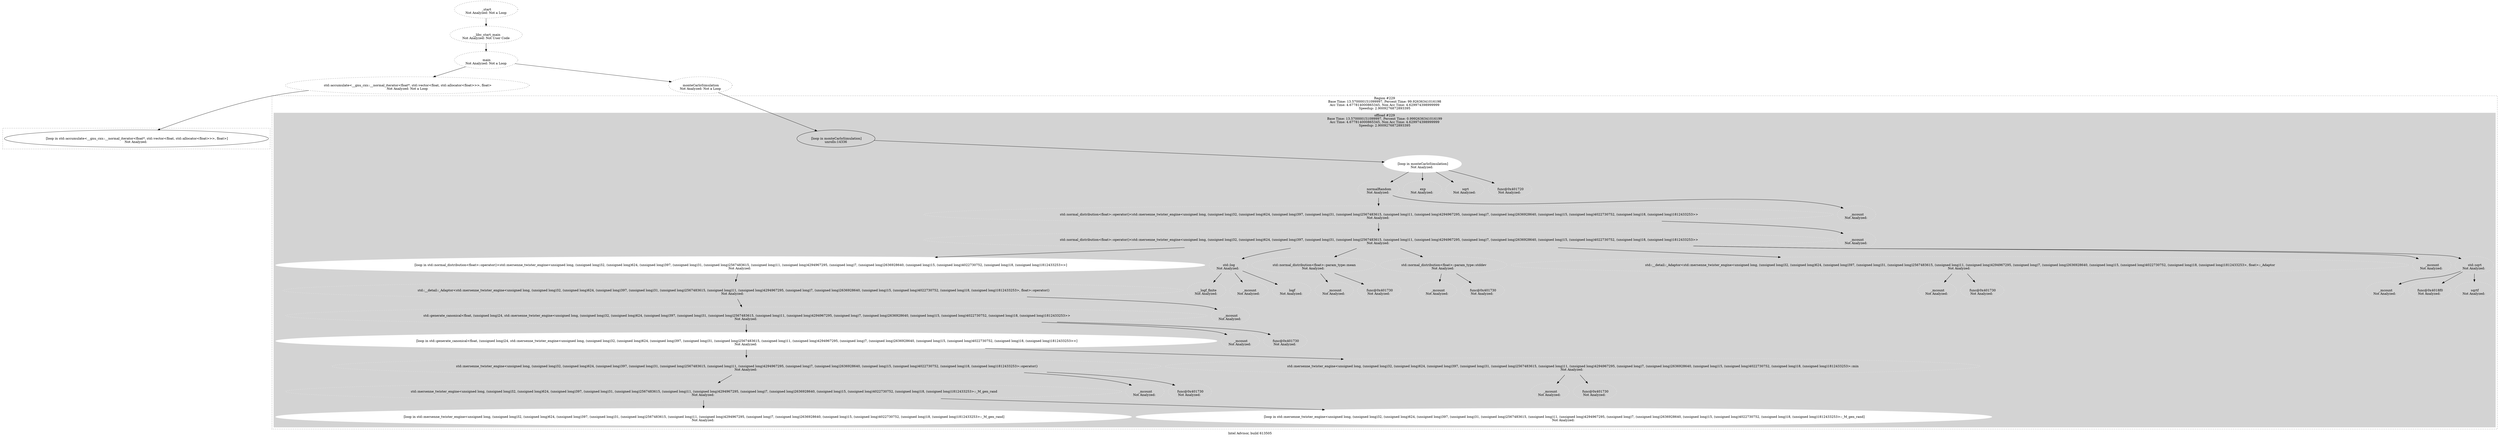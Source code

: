 digraph G {

		2 [label="\n _start\nNot Analyzed: Not a Loop", style=dotted]
	2 -> 573
		573 [label="\n __libc_start_main\nNot Analyzed: Not User Code", style=dotted]
	573 -> 571
		571 [label="\n main\nNot Analyzed: Not a Loop", style=dotted]
	571 -> 664
	571 -> 575
		575 [label="\n monteCarloSimulation\nNot Analyzed: Not a Loop", style=dotted]
	subgraph cluster_loopnest_576 {
		graph [style=dotted];
		576
		label = "Region #229\nBase Time: 13.570000151099997, Percent Time: 99.92636341016198\nAcc Time: 4.677814000865345, Non Acc Time: 4.629974398999999\nSpeedup: 2.9009276872893395";
	subgraph cluster_0_0 {
		style=filled;
		color=lightgrey;
		node [style=filled, color=white];
		576
		576 [label="\n [loop in monteCarloSimulation]\nunrolls:14336"]
		576 -> 6
		6 [label="\n [loop in monteCarloSimulation]\nNot Analyzed: "]
		6 -> 11
		11 [label="\n normalRandom\nNot Analyzed: ", style=dotted]
		11 -> 12
		12 [label="\n std::normal_distribution<float>::operator()<std::mersenne_twister_engine<unsigned long, (unsigned long)32, (unsigned long)624, (unsigned long)397, (unsigned long)31, (unsigned long)2567483615, (unsigned long)11, (unsigned long)4294967295, (unsigned long)7, (unsigned long)2636928640, (unsigned long)15, (unsigned long)4022730752, (unsigned long)18, (unsigned long)1812433253>>\nNot Analyzed: ", style=dotted]
		12 -> 580
		580 [label="\n std::normal_distribution<float>::operator()<std::mersenne_twister_engine<unsigned long, (unsigned long)32, (unsigned long)624, (unsigned long)397, (unsigned long)31, (unsigned long)2567483615, (unsigned long)11, (unsigned long)4294967295, (unsigned long)7, (unsigned long)2636928640, (unsigned long)15, (unsigned long)4022730752, (unsigned long)18, (unsigned long)1812433253>>\nNot Analyzed: ", style=dotted]
		580 -> 13
		13 [label="\n [loop in std::normal_distribution<float>::operator()<std::mersenne_twister_engine<unsigned long, (unsigned long)32, (unsigned long)624, (unsigned long)397, (unsigned long)31, (unsigned long)2567483615, (unsigned long)11, (unsigned long)4294967295, (unsigned long)7, (unsigned long)2636928640, (unsigned long)15, (unsigned long)4022730752, (unsigned long)18, (unsigned long)1812433253>>]\nNot Analyzed: "]
		13 -> 14
		14 [label="\n std::__detail::_Adaptor<std::mersenne_twister_engine<unsigned long, (unsigned long)32, (unsigned long)624, (unsigned long)397, (unsigned long)31, (unsigned long)2567483615, (unsigned long)11, (unsigned long)4294967295, (unsigned long)7, (unsigned long)2636928640, (unsigned long)15, (unsigned long)4022730752, (unsigned long)18, (unsigned long)1812433253>, float>::operator()\nNot Analyzed: ", style=dotted]
		14 -> 78
		78 [label="\n std::generate_canonical<float, (unsigned long)24, std::mersenne_twister_engine<unsigned long, (unsigned long)32, (unsigned long)624, (unsigned long)397, (unsigned long)31, (unsigned long)2567483615, (unsigned long)11, (unsigned long)4294967295, (unsigned long)7, (unsigned long)2636928640, (unsigned long)15, (unsigned long)4022730752, (unsigned long)18, (unsigned long)1812433253>>\nNot Analyzed: ", style=dotted]
		78 -> 15
		15 [label="\n [loop in std::generate_canonical<float, (unsigned long)24, std::mersenne_twister_engine<unsigned long, (unsigned long)32, (unsigned long)624, (unsigned long)397, (unsigned long)31, (unsigned long)2567483615, (unsigned long)11, (unsigned long)4294967295, (unsigned long)7, (unsigned long)2636928640, (unsigned long)15, (unsigned long)4022730752, (unsigned long)18, (unsigned long)1812433253>>]\nNot Analyzed: "]
		15 -> 562
		562 [label="\n std::mersenne_twister_engine<unsigned long, (unsigned long)32, (unsigned long)624, (unsigned long)397, (unsigned long)31, (unsigned long)2567483615, (unsigned long)11, (unsigned long)4294967295, (unsigned long)7, (unsigned long)2636928640, (unsigned long)15, (unsigned long)4022730752, (unsigned long)18, (unsigned long)1812433253>::operator()\nNot Analyzed: ", style=dotted]
		562 -> 585
		585 [label="\n std::mersenne_twister_engine<unsigned long, (unsigned long)32, (unsigned long)624, (unsigned long)397, (unsigned long)31, (unsigned long)2567483615, (unsigned long)11, (unsigned long)4294967295, (unsigned long)7, (unsigned long)2636928640, (unsigned long)15, (unsigned long)4022730752, (unsigned long)18, (unsigned long)1812433253>::_M_gen_rand\nNot Analyzed: ", style=dotted]
		585 -> 411
		411 [label="\n [loop in std::mersenne_twister_engine<unsigned long, (unsigned long)32, (unsigned long)624, (unsigned long)397, (unsigned long)31, (unsigned long)2567483615, (unsigned long)11, (unsigned long)4294967295, (unsigned long)7, (unsigned long)2636928640, (unsigned long)15, (unsigned long)4022730752, (unsigned long)18, (unsigned long)1812433253>::_M_gen_rand]\nNot Analyzed: "]
		585 -> 513
		513 [label="\n [loop in std::mersenne_twister_engine<unsigned long, (unsigned long)32, (unsigned long)624, (unsigned long)397, (unsigned long)31, (unsigned long)2567483615, (unsigned long)11, (unsigned long)4294967295, (unsigned long)7, (unsigned long)2636928640, (unsigned long)15, (unsigned long)4022730752, (unsigned long)18, (unsigned long)1812433253>::_M_gen_rand]\nNot Analyzed: "]
		562 -> 518
		518 [label="\n _mcount\nNot Analyzed: ", style=dotted]
		562 -> 511
		511 [label="\n func@0x401730\nNot Analyzed: ", style=dotted]
		15 -> 555
		555 [label="\n std::mersenne_twister_engine<unsigned long, (unsigned long)32, (unsigned long)624, (unsigned long)397, (unsigned long)31, (unsigned long)2567483615, (unsigned long)11, (unsigned long)4294967295, (unsigned long)7, (unsigned long)2636928640, (unsigned long)15, (unsigned long)4022730752, (unsigned long)18, (unsigned long)1812433253>::min\nNot Analyzed: ", style=dotted]
		555 -> 550
		550 [label="\n _mcount\nNot Analyzed: ", style=dotted]
		555 -> 295
		295 [label="\n func@0x401730\nNot Analyzed: ", style=dotted]
		78 -> 79
		79 [label="\n _mcount\nNot Analyzed: ", style=dotted]
		78 -> 180
		180 [label="\n func@0x401730\nNot Analyzed: ", style=dotted]
		14 -> 47
		47 [label="\n _mcount\nNot Analyzed: ", style=dotted]
		580 -> 21
		21 [label="\n std::log\nNot Analyzed: ", style=dotted]
		21 -> 540
		540 [label="\n __logf_finite\nNot Analyzed: ", style=dotted]
		21 -> 538
		538 [label="\n _mcount\nNot Analyzed: ", style=dotted]
		21 -> 399
		399 [label="\n logf\nNot Analyzed: ", style=dotted]
		580 -> 100
		100 [label="\n std::normal_distribution<float>::param_type::mean\nNot Analyzed: ", style=dotted]
		100 -> 554
		554 [label="\n _mcount\nNot Analyzed: ", style=dotted]
		100 -> 350
		350 [label="\n func@0x401730\nNot Analyzed: ", style=dotted]
		580 -> 68
		68 [label="\n std::normal_distribution<float>::param_type::stddev\nNot Analyzed: ", style=dotted]
		68 -> 69
		69 [label="\n _mcount\nNot Analyzed: ", style=dotted]
		68 -> 462
		462 [label="\n func@0x401730\nNot Analyzed: ", style=dotted]
		580 -> 58
		58 [label="\n std::__detail::_Adaptor<std::mersenne_twister_engine<unsigned long, (unsigned long)32, (unsigned long)624, (unsigned long)397, (unsigned long)31, (unsigned long)2567483615, (unsigned long)11, (unsigned long)4294967295, (unsigned long)7, (unsigned long)2636928640, (unsigned long)15, (unsigned long)4022730752, (unsigned long)18, (unsigned long)1812433253>, float>::_Adaptor\nNot Analyzed: ", style=dotted]
		58 -> 567
		567 [label="\n _mcount\nNot Analyzed: ", style=dotted]
		58 -> 163
		163 [label="\n func@0x401730\nNot Analyzed: ", style=dotted]
		580 -> 480
		480 [label="\n _mcount\nNot Analyzed: ", style=dotted]
		580 -> 191
		191 [label="\n std::sqrt\nNot Analyzed: ", style=dotted]
		191 -> 192
		192 [label="\n _mcount\nNot Analyzed: ", style=dotted]
		191 -> 338
		338 [label="\n func@0x4018f0\nNot Analyzed: ", style=dotted]
		191 -> 348
		348 [label="\n sqrtf\nNot Analyzed: ", style=dotted]
		12 -> 386
		386 [label="\n _mcount\nNot Analyzed: ", style=dotted]
		11 -> 155
		155 [label="\n _mcount\nNot Analyzed: ", style=dotted]
		6 -> 546
		546 [label="\n exp\nNot Analyzed: ", style=dotted]
		6 -> 457
		457 [label="\n sqrt\nNot Analyzed: ", style=dotted]
		6 -> 84
		84 [label="\n func@0x401720\nNot Analyzed: ", style=dotted]
		label = "offload #229\nBase Time: 13.570000151099997, Percent Time: 0.9992636341016199\nAcc Time: 4.677814000865345, Non Acc Time: 4.629974398999999\nSpeedup: 2.9009276872893395";
	}

	}
	575 -> 576
		664 [label="\n std::accumulate<__gnu_cxx::__normal_iterator<float*, std::vector<float, std::allocator<float>>>, float>\nNot Analyzed: Not a Loop", style=dotted]
	subgraph cluster_loopnest_572 {
		graph [style=dotted];

		572 [label="\n [loop in std::accumulate<__gnu_cxx::__normal_iterator<float*, std::vector<float, std::allocator<float>>>, float>]\nNot Analyzed: "]
	}
	664 -> 572
	label="Intel Advisor, build 613505";

}
